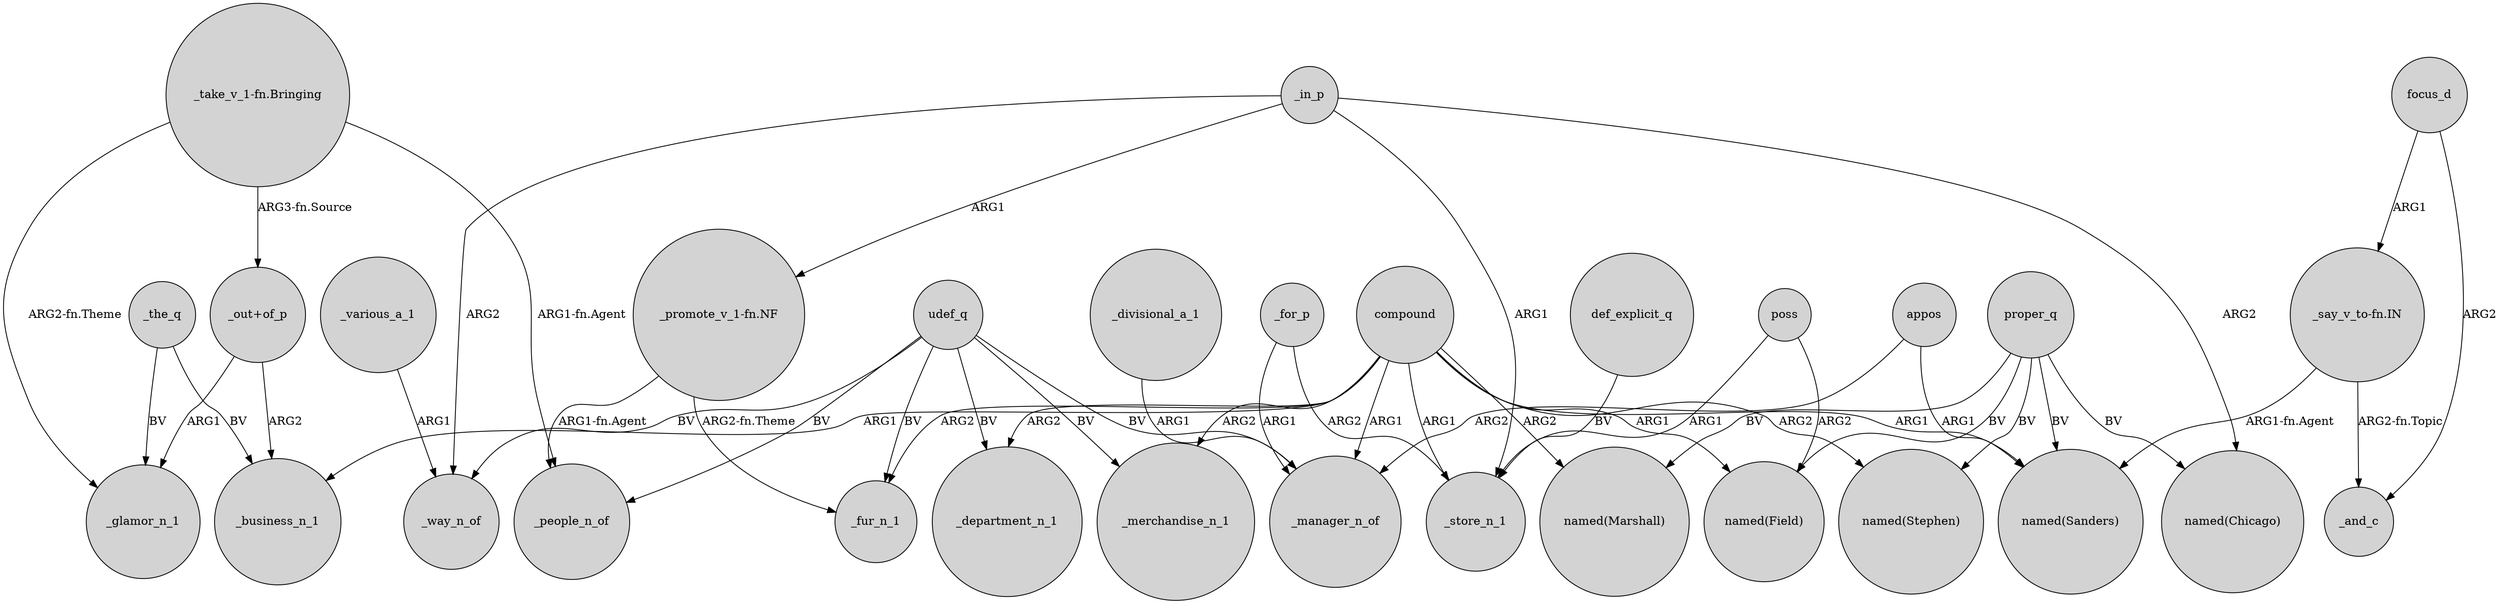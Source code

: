 digraph {
	node [shape=circle style=filled]
	_for_p -> _manager_n_of [label=ARG1]
	_the_q -> _business_n_1 [label=BV]
	udef_q -> _department_n_1 [label=BV]
	_divisional_a_1 -> _manager_n_of [label=ARG1]
	"_promote_v_1-fn.NF" -> _people_n_of [label="ARG1-fn.Agent"]
	compound -> _manager_n_of [label=ARG1]
	poss -> _store_n_1 [label=ARG1]
	compound -> "named(Field)" [label=ARG1]
	compound -> _store_n_1 [label=ARG1]
	_in_p -> "_promote_v_1-fn.NF" [label=ARG1]
	"_take_v_1-fn.Bringing" -> "_out+of_p" [label="ARG3-fn.Source"]
	udef_q -> _way_n_of [label=BV]
	udef_q -> _merchandise_n_1 [label=BV]
	"_out+of_p" -> _business_n_1 [label=ARG2]
	compound -> _department_n_1 [label=ARG2]
	poss -> "named(Field)" [label=ARG2]
	compound -> "named(Marshall)" [label=ARG2]
	focus_d -> _and_c [label=ARG2]
	"_out+of_p" -> _glamor_n_1 [label=ARG1]
	udef_q -> _people_n_of [label=BV]
	_for_p -> _store_n_1 [label=ARG2]
	_in_p -> "named(Chicago)" [label=ARG2]
	compound -> _fur_n_1 [label=ARG2]
	"_take_v_1-fn.Bringing" -> _glamor_n_1 [label="ARG2-fn.Theme"]
	proper_q -> "named(Field)" [label=BV]
	_in_p -> _store_n_1 [label=ARG1]
	"_say_v_to-fn.IN" -> "named(Sanders)" [label="ARG1-fn.Agent"]
	_the_q -> _glamor_n_1 [label=BV]
	compound -> _business_n_1 [label=ARG1]
	"_say_v_to-fn.IN" -> _and_c [label="ARG2-fn.Topic"]
	"_take_v_1-fn.Bringing" -> _people_n_of [label="ARG1-fn.Agent"]
	udef_q -> _fur_n_1 [label=BV]
	udef_q -> _manager_n_of [label=BV]
	proper_q -> "named(Marshall)" [label=BV]
	compound -> _merchandise_n_1 [label=ARG2]
	_in_p -> _way_n_of [label=ARG2]
	def_explicit_q -> _store_n_1 [label=BV]
	compound -> "named(Sanders)" [label=ARG1]
	proper_q -> "named(Stephen)" [label=BV]
	appos -> _manager_n_of [label=ARG2]
	_various_a_1 -> _way_n_of [label=ARG1]
	proper_q -> "named(Chicago)" [label=BV]
	appos -> "named(Sanders)" [label=ARG1]
	"_promote_v_1-fn.NF" -> _fur_n_1 [label="ARG2-fn.Theme"]
	focus_d -> "_say_v_to-fn.IN" [label=ARG1]
	compound -> "named(Stephen)" [label=ARG2]
	proper_q -> "named(Sanders)" [label=BV]
}
